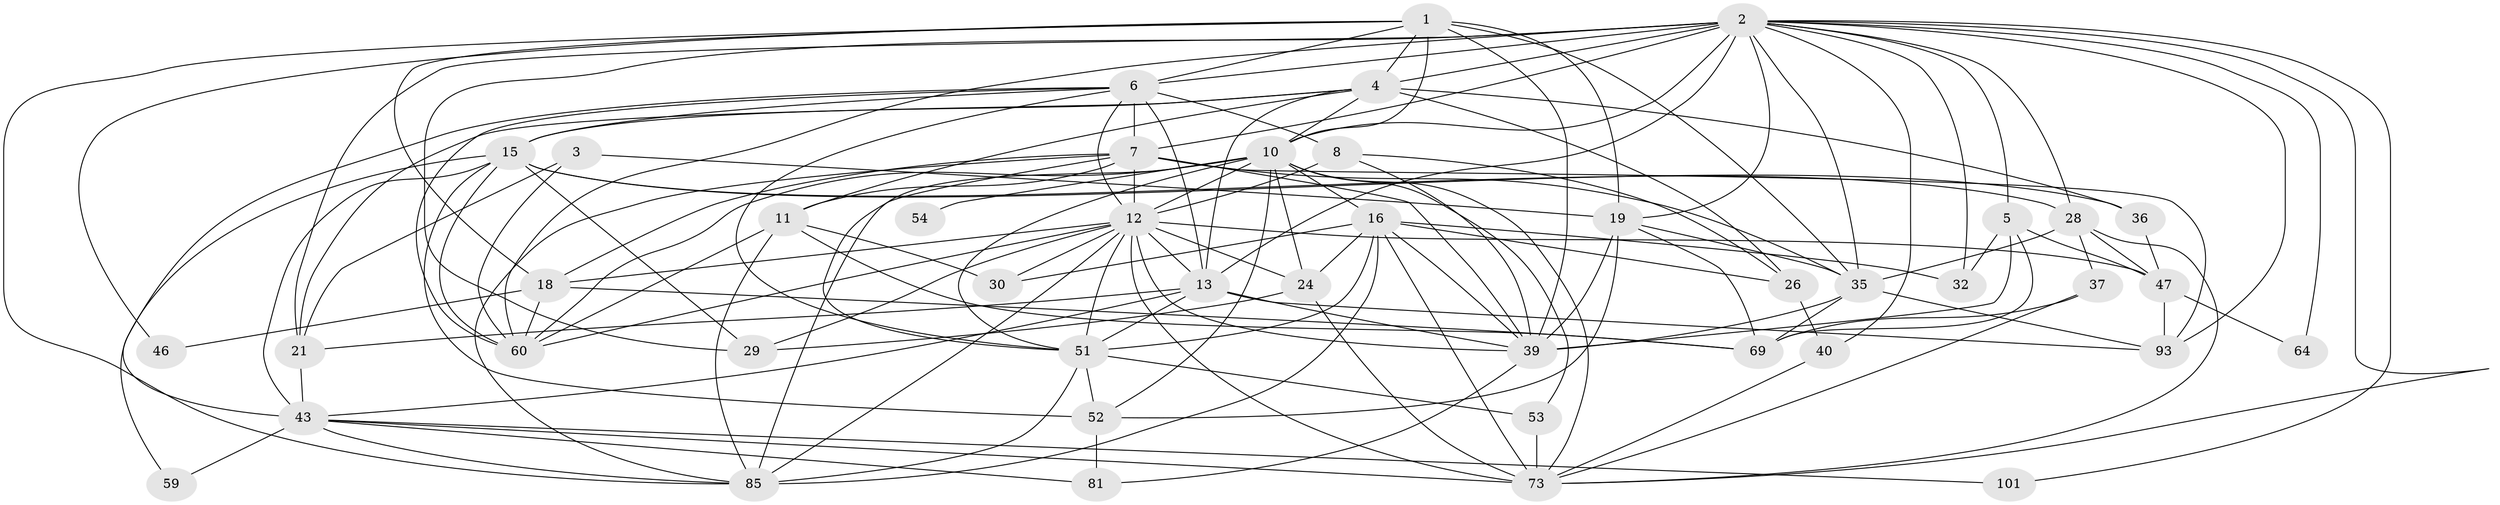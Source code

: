 // original degree distribution, {4: 0.22522522522522523, 6: 0.11711711711711711, 3: 0.27927927927927926, 5: 0.21621621621621623, 2: 0.13513513513513514, 7: 0.009009009009009009, 8: 0.018018018018018018}
// Generated by graph-tools (version 1.1) at 2025/18/03/04/25 18:18:55]
// undirected, 44 vertices, 140 edges
graph export_dot {
graph [start="1"]
  node [color=gray90,style=filled];
  1 [super="+62+27+103"];
  2 [super="+25+96+89+38"];
  3;
  4 [super="+34+9"];
  5;
  6 [super="+79+22+82"];
  7 [super="+55+76+75"];
  8 [super="+49"];
  10 [super="+17+14+66"];
  11 [super="+61"];
  12 [super="+23+102+86"];
  13 [super="+63"];
  15 [super="+31+97"];
  16 [super="+83+65"];
  18 [super="+50"];
  19 [super="+42"];
  21;
  24 [super="+45"];
  26;
  28 [super="+57"];
  29 [super="+80"];
  30;
  32;
  35 [super="+48"];
  36;
  37 [super="+77"];
  39 [super="+41+70"];
  40;
  43 [super="+78+56"];
  46;
  47 [super="+58"];
  51 [super="+94"];
  52;
  53;
  54;
  59;
  60 [super="+68"];
  64;
  69 [super="+71"];
  73 [super="+87+92"];
  81 [super="+90"];
  85;
  93 [super="+99"];
  101;
  1 -- 39 [weight=3];
  1 -- 6;
  1 -- 10;
  1 -- 85;
  1 -- 46;
  1 -- 19;
  1 -- 35;
  1 -- 4;
  1 -- 18;
  2 -- 5;
  2 -- 29 [weight=2];
  2 -- 35 [weight=2];
  2 -- 4 [weight=3];
  2 -- 21;
  2 -- 19;
  2 -- 13;
  2 -- 10;
  2 -- 64;
  2 -- 101;
  2 -- 7;
  2 -- 40;
  2 -- 28;
  2 -- 32;
  2 -- 60;
  2 -- 93;
  2 -- 6;
  2 -- 73;
  3 -- 21;
  3 -- 60;
  3 -- 19;
  4 -- 36;
  4 -- 26 [weight=2];
  4 -- 15 [weight=2];
  4 -- 10;
  4 -- 13;
  4 -- 21;
  4 -- 11;
  5 -- 32;
  5 -- 69;
  5 -- 47;
  5 -- 39;
  6 -- 51;
  6 -- 7;
  6 -- 8 [weight=2];
  6 -- 15;
  6 -- 12;
  6 -- 13;
  6 -- 43;
  6 -- 60;
  7 -- 11;
  7 -- 85;
  7 -- 93;
  7 -- 12 [weight=2];
  7 -- 51;
  7 -- 39;
  7 -- 35;
  7 -- 18;
  8 -- 12;
  8 -- 26;
  8 -- 39;
  10 -- 51;
  10 -- 52;
  10 -- 24;
  10 -- 53;
  10 -- 16;
  10 -- 85;
  10 -- 54 [weight=2];
  10 -- 12;
  10 -- 60;
  10 -- 73;
  11 -- 30;
  11 -- 85;
  11 -- 69;
  11 -- 60;
  12 -- 29;
  12 -- 85;
  12 -- 24;
  12 -- 30;
  12 -- 18;
  12 -- 39 [weight=2];
  12 -- 13 [weight=2];
  12 -- 51;
  12 -- 60;
  12 -- 47;
  12 -- 73;
  13 -- 39;
  13 -- 43;
  13 -- 51;
  13 -- 21;
  13 -- 93;
  15 -- 60;
  15 -- 36;
  15 -- 59;
  15 -- 29;
  15 -- 43;
  15 -- 52;
  15 -- 28;
  16 -- 30;
  16 -- 32;
  16 -- 26;
  16 -- 85;
  16 -- 39;
  16 -- 24;
  16 -- 51;
  16 -- 73;
  18 -- 46;
  18 -- 69;
  18 -- 60;
  19 -- 52;
  19 -- 69;
  19 -- 35;
  19 -- 39;
  21 -- 43;
  24 -- 29;
  24 -- 73;
  26 -- 40;
  28 -- 47;
  28 -- 35;
  28 -- 37;
  28 -- 73;
  35 -- 93;
  35 -- 69;
  35 -- 39;
  36 -- 47;
  37 -- 69;
  37 -- 73;
  39 -- 81;
  40 -- 73;
  43 -- 59;
  43 -- 85;
  43 -- 101;
  43 -- 81;
  43 -- 73 [weight=2];
  47 -- 64;
  47 -- 93;
  51 -- 52;
  51 -- 53;
  51 -- 85;
  52 -- 81;
  53 -- 73;
}
